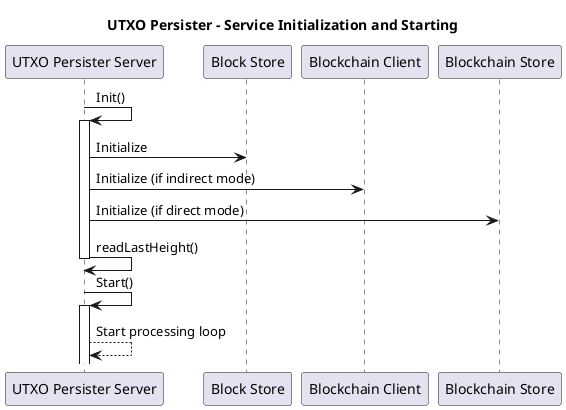 @startuml
title UTXO Persister - Service Initialization and Starting

participant "UTXO Persister Server" as Server
participant "Block Store" as BlockStore
participant "Blockchain Client" as BlockchainClient
participant "Blockchain Store" as BlockchainStore

Server -> Server : Init()
activate Server

Server -> BlockStore : Initialize
Server -> BlockchainClient : Initialize (if indirect mode)
Server -> BlockchainStore : Initialize (if direct mode)
Server -> Server : readLastHeight()

deactivate Server

Server -> Server : Start()
activate Server
Server --> Server : Start processing loop
@enduml
